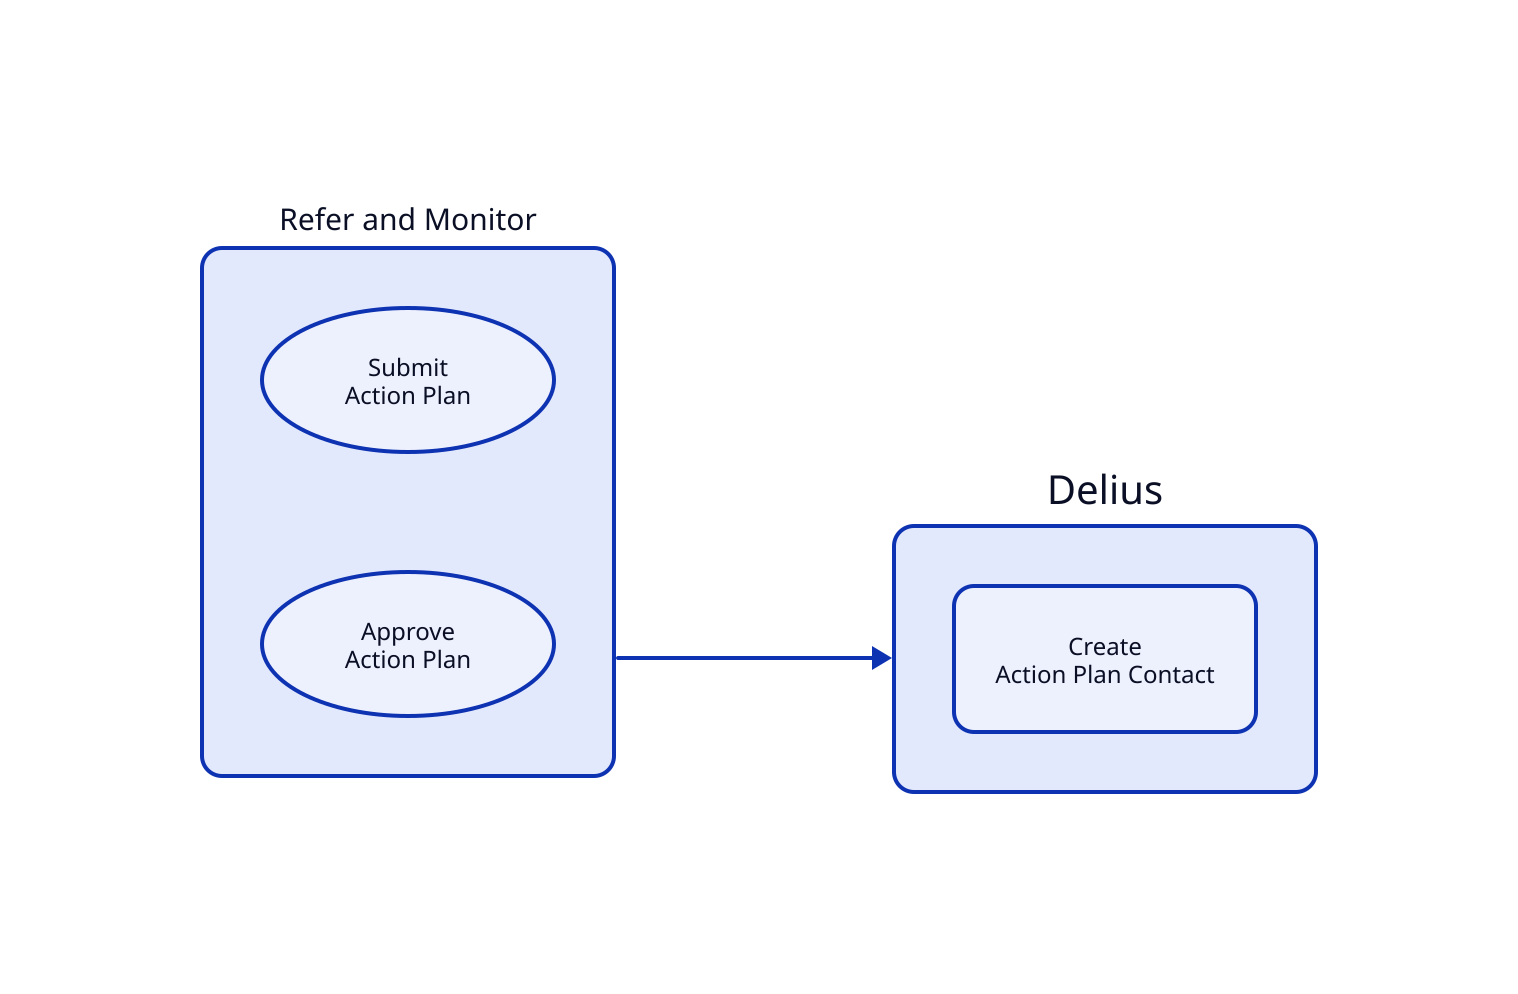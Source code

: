 # Refer and Monitor Workflow: Delius Action Plan Changes

direction: right

style {
  fill: "#ffffff"
}

# What triggers the workflow?
refer_and_monitor: Refer and Monitor  {
     style.font-size: 15
     crs_action_plan_submit: Submit\nAction Plan {
         shape: oval
     }
     crs_action_plan_approve: Approve\nAction Plan {
         shape: oval
     }
}

# What happens in Delius?
delius: Delius {
    style {
        font-size: 20
    }

    d_create_contact: Create\nAction Plan Contact
}

refer_and_monitor -> delius

*.style.border-radius: 10
*.*.style.border-radius: 10
*.*.style.stroke-width: 2
*.*.style.font-size: 12
